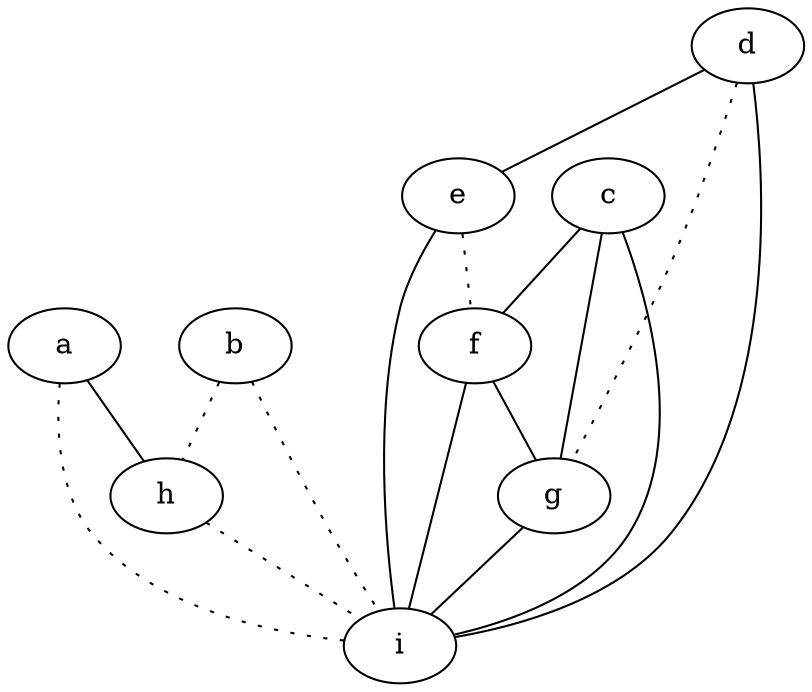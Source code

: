 graph {
a -- h;
a -- i [style=dotted];
b -- h [style=dotted];
b -- i [style=dotted];
c -- f;
c -- g;
c -- i;
d -- e;
d -- g [style=dotted];
d -- i;
e -- f [style=dotted];
e -- i;
f -- g;
f -- i;
g -- i;
h -- i [style=dotted];
}
